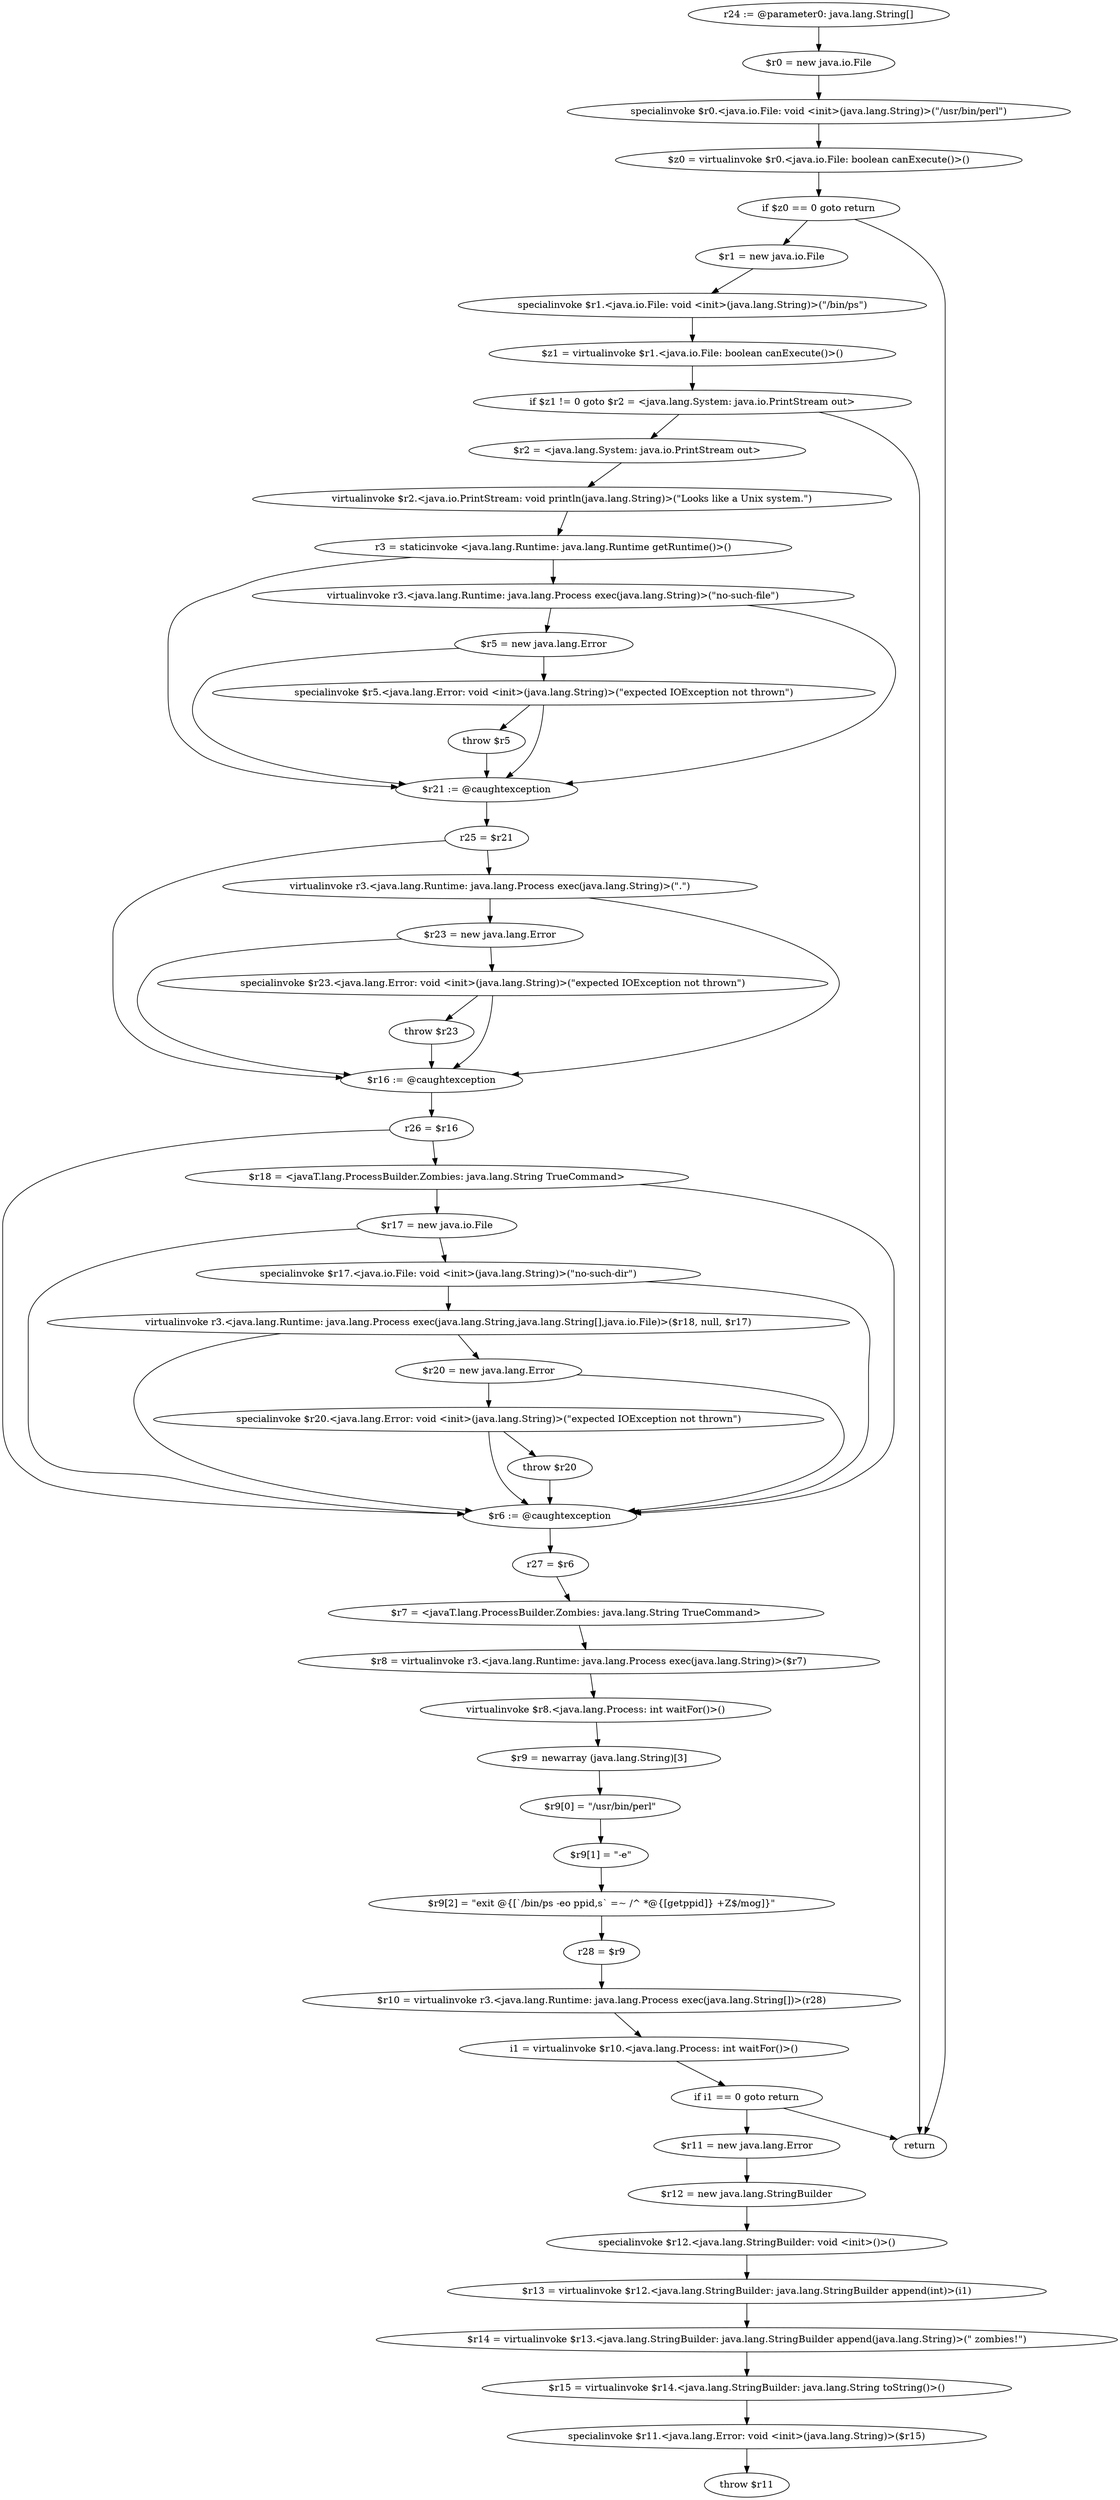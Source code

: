 digraph "unitGraph" {
    "r24 := @parameter0: java.lang.String[]"
    "$r0 = new java.io.File"
    "specialinvoke $r0.<java.io.File: void <init>(java.lang.String)>(\"/usr/bin/perl\")"
    "$z0 = virtualinvoke $r0.<java.io.File: boolean canExecute()>()"
    "if $z0 == 0 goto return"
    "$r1 = new java.io.File"
    "specialinvoke $r1.<java.io.File: void <init>(java.lang.String)>(\"/bin/ps\")"
    "$z1 = virtualinvoke $r1.<java.io.File: boolean canExecute()>()"
    "if $z1 != 0 goto $r2 = <java.lang.System: java.io.PrintStream out>"
    "return"
    "$r2 = <java.lang.System: java.io.PrintStream out>"
    "virtualinvoke $r2.<java.io.PrintStream: void println(java.lang.String)>(\"Looks like a Unix system.\")"
    "r3 = staticinvoke <java.lang.Runtime: java.lang.Runtime getRuntime()>()"
    "virtualinvoke r3.<java.lang.Runtime: java.lang.Process exec(java.lang.String)>(\"no-such-file\")"
    "$r5 = new java.lang.Error"
    "specialinvoke $r5.<java.lang.Error: void <init>(java.lang.String)>(\"expected IOException not thrown\")"
    "throw $r5"
    "$r21 := @caughtexception"
    "r25 = $r21"
    "virtualinvoke r3.<java.lang.Runtime: java.lang.Process exec(java.lang.String)>(\".\")"
    "$r23 = new java.lang.Error"
    "specialinvoke $r23.<java.lang.Error: void <init>(java.lang.String)>(\"expected IOException not thrown\")"
    "throw $r23"
    "$r16 := @caughtexception"
    "r26 = $r16"
    "$r18 = <javaT.lang.ProcessBuilder.Zombies: java.lang.String TrueCommand>"
    "$r17 = new java.io.File"
    "specialinvoke $r17.<java.io.File: void <init>(java.lang.String)>(\"no-such-dir\")"
    "virtualinvoke r3.<java.lang.Runtime: java.lang.Process exec(java.lang.String,java.lang.String[],java.io.File)>($r18, null, $r17)"
    "$r20 = new java.lang.Error"
    "specialinvoke $r20.<java.lang.Error: void <init>(java.lang.String)>(\"expected IOException not thrown\")"
    "throw $r20"
    "$r6 := @caughtexception"
    "r27 = $r6"
    "$r7 = <javaT.lang.ProcessBuilder.Zombies: java.lang.String TrueCommand>"
    "$r8 = virtualinvoke r3.<java.lang.Runtime: java.lang.Process exec(java.lang.String)>($r7)"
    "virtualinvoke $r8.<java.lang.Process: int waitFor()>()"
    "$r9 = newarray (java.lang.String)[3]"
    "$r9[0] = \"/usr/bin/perl\""
    "$r9[1] = \"-e\""
    "$r9[2] = \"exit @{[`/bin/ps -eo ppid,s` =~ /^ *@{[getppid]} +Z$/mog]}\""
    "r28 = $r9"
    "$r10 = virtualinvoke r3.<java.lang.Runtime: java.lang.Process exec(java.lang.String[])>(r28)"
    "i1 = virtualinvoke $r10.<java.lang.Process: int waitFor()>()"
    "if i1 == 0 goto return"
    "$r11 = new java.lang.Error"
    "$r12 = new java.lang.StringBuilder"
    "specialinvoke $r12.<java.lang.StringBuilder: void <init>()>()"
    "$r13 = virtualinvoke $r12.<java.lang.StringBuilder: java.lang.StringBuilder append(int)>(i1)"
    "$r14 = virtualinvoke $r13.<java.lang.StringBuilder: java.lang.StringBuilder append(java.lang.String)>(\" zombies!\")"
    "$r15 = virtualinvoke $r14.<java.lang.StringBuilder: java.lang.String toString()>()"
    "specialinvoke $r11.<java.lang.Error: void <init>(java.lang.String)>($r15)"
    "throw $r11"
    "r24 := @parameter0: java.lang.String[]"->"$r0 = new java.io.File";
    "$r0 = new java.io.File"->"specialinvoke $r0.<java.io.File: void <init>(java.lang.String)>(\"/usr/bin/perl\")";
    "specialinvoke $r0.<java.io.File: void <init>(java.lang.String)>(\"/usr/bin/perl\")"->"$z0 = virtualinvoke $r0.<java.io.File: boolean canExecute()>()";
    "$z0 = virtualinvoke $r0.<java.io.File: boolean canExecute()>()"->"if $z0 == 0 goto return";
    "if $z0 == 0 goto return"->"$r1 = new java.io.File";
    "if $z0 == 0 goto return"->"return";
    "$r1 = new java.io.File"->"specialinvoke $r1.<java.io.File: void <init>(java.lang.String)>(\"/bin/ps\")";
    "specialinvoke $r1.<java.io.File: void <init>(java.lang.String)>(\"/bin/ps\")"->"$z1 = virtualinvoke $r1.<java.io.File: boolean canExecute()>()";
    "$z1 = virtualinvoke $r1.<java.io.File: boolean canExecute()>()"->"if $z1 != 0 goto $r2 = <java.lang.System: java.io.PrintStream out>";
    "if $z1 != 0 goto $r2 = <java.lang.System: java.io.PrintStream out>"->"return";
    "if $z1 != 0 goto $r2 = <java.lang.System: java.io.PrintStream out>"->"$r2 = <java.lang.System: java.io.PrintStream out>";
    "$r2 = <java.lang.System: java.io.PrintStream out>"->"virtualinvoke $r2.<java.io.PrintStream: void println(java.lang.String)>(\"Looks like a Unix system.\")";
    "virtualinvoke $r2.<java.io.PrintStream: void println(java.lang.String)>(\"Looks like a Unix system.\")"->"r3 = staticinvoke <java.lang.Runtime: java.lang.Runtime getRuntime()>()";
    "r3 = staticinvoke <java.lang.Runtime: java.lang.Runtime getRuntime()>()"->"virtualinvoke r3.<java.lang.Runtime: java.lang.Process exec(java.lang.String)>(\"no-such-file\")";
    "r3 = staticinvoke <java.lang.Runtime: java.lang.Runtime getRuntime()>()"->"$r21 := @caughtexception";
    "virtualinvoke r3.<java.lang.Runtime: java.lang.Process exec(java.lang.String)>(\"no-such-file\")"->"$r5 = new java.lang.Error";
    "virtualinvoke r3.<java.lang.Runtime: java.lang.Process exec(java.lang.String)>(\"no-such-file\")"->"$r21 := @caughtexception";
    "$r5 = new java.lang.Error"->"specialinvoke $r5.<java.lang.Error: void <init>(java.lang.String)>(\"expected IOException not thrown\")";
    "$r5 = new java.lang.Error"->"$r21 := @caughtexception";
    "specialinvoke $r5.<java.lang.Error: void <init>(java.lang.String)>(\"expected IOException not thrown\")"->"throw $r5";
    "specialinvoke $r5.<java.lang.Error: void <init>(java.lang.String)>(\"expected IOException not thrown\")"->"$r21 := @caughtexception";
    "throw $r5"->"$r21 := @caughtexception";
    "$r21 := @caughtexception"->"r25 = $r21";
    "r25 = $r21"->"virtualinvoke r3.<java.lang.Runtime: java.lang.Process exec(java.lang.String)>(\".\")";
    "r25 = $r21"->"$r16 := @caughtexception";
    "virtualinvoke r3.<java.lang.Runtime: java.lang.Process exec(java.lang.String)>(\".\")"->"$r23 = new java.lang.Error";
    "virtualinvoke r3.<java.lang.Runtime: java.lang.Process exec(java.lang.String)>(\".\")"->"$r16 := @caughtexception";
    "$r23 = new java.lang.Error"->"specialinvoke $r23.<java.lang.Error: void <init>(java.lang.String)>(\"expected IOException not thrown\")";
    "$r23 = new java.lang.Error"->"$r16 := @caughtexception";
    "specialinvoke $r23.<java.lang.Error: void <init>(java.lang.String)>(\"expected IOException not thrown\")"->"throw $r23";
    "specialinvoke $r23.<java.lang.Error: void <init>(java.lang.String)>(\"expected IOException not thrown\")"->"$r16 := @caughtexception";
    "throw $r23"->"$r16 := @caughtexception";
    "$r16 := @caughtexception"->"r26 = $r16";
    "r26 = $r16"->"$r18 = <javaT.lang.ProcessBuilder.Zombies: java.lang.String TrueCommand>";
    "r26 = $r16"->"$r6 := @caughtexception";
    "$r18 = <javaT.lang.ProcessBuilder.Zombies: java.lang.String TrueCommand>"->"$r17 = new java.io.File";
    "$r18 = <javaT.lang.ProcessBuilder.Zombies: java.lang.String TrueCommand>"->"$r6 := @caughtexception";
    "$r17 = new java.io.File"->"specialinvoke $r17.<java.io.File: void <init>(java.lang.String)>(\"no-such-dir\")";
    "$r17 = new java.io.File"->"$r6 := @caughtexception";
    "specialinvoke $r17.<java.io.File: void <init>(java.lang.String)>(\"no-such-dir\")"->"virtualinvoke r3.<java.lang.Runtime: java.lang.Process exec(java.lang.String,java.lang.String[],java.io.File)>($r18, null, $r17)";
    "specialinvoke $r17.<java.io.File: void <init>(java.lang.String)>(\"no-such-dir\")"->"$r6 := @caughtexception";
    "virtualinvoke r3.<java.lang.Runtime: java.lang.Process exec(java.lang.String,java.lang.String[],java.io.File)>($r18, null, $r17)"->"$r20 = new java.lang.Error";
    "virtualinvoke r3.<java.lang.Runtime: java.lang.Process exec(java.lang.String,java.lang.String[],java.io.File)>($r18, null, $r17)"->"$r6 := @caughtexception";
    "$r20 = new java.lang.Error"->"specialinvoke $r20.<java.lang.Error: void <init>(java.lang.String)>(\"expected IOException not thrown\")";
    "$r20 = new java.lang.Error"->"$r6 := @caughtexception";
    "specialinvoke $r20.<java.lang.Error: void <init>(java.lang.String)>(\"expected IOException not thrown\")"->"throw $r20";
    "specialinvoke $r20.<java.lang.Error: void <init>(java.lang.String)>(\"expected IOException not thrown\")"->"$r6 := @caughtexception";
    "throw $r20"->"$r6 := @caughtexception";
    "$r6 := @caughtexception"->"r27 = $r6";
    "r27 = $r6"->"$r7 = <javaT.lang.ProcessBuilder.Zombies: java.lang.String TrueCommand>";
    "$r7 = <javaT.lang.ProcessBuilder.Zombies: java.lang.String TrueCommand>"->"$r8 = virtualinvoke r3.<java.lang.Runtime: java.lang.Process exec(java.lang.String)>($r7)";
    "$r8 = virtualinvoke r3.<java.lang.Runtime: java.lang.Process exec(java.lang.String)>($r7)"->"virtualinvoke $r8.<java.lang.Process: int waitFor()>()";
    "virtualinvoke $r8.<java.lang.Process: int waitFor()>()"->"$r9 = newarray (java.lang.String)[3]";
    "$r9 = newarray (java.lang.String)[3]"->"$r9[0] = \"/usr/bin/perl\"";
    "$r9[0] = \"/usr/bin/perl\""->"$r9[1] = \"-e\"";
    "$r9[1] = \"-e\""->"$r9[2] = \"exit @{[`/bin/ps -eo ppid,s` =~ /^ *@{[getppid]} +Z$/mog]}\"";
    "$r9[2] = \"exit @{[`/bin/ps -eo ppid,s` =~ /^ *@{[getppid]} +Z$/mog]}\""->"r28 = $r9";
    "r28 = $r9"->"$r10 = virtualinvoke r3.<java.lang.Runtime: java.lang.Process exec(java.lang.String[])>(r28)";
    "$r10 = virtualinvoke r3.<java.lang.Runtime: java.lang.Process exec(java.lang.String[])>(r28)"->"i1 = virtualinvoke $r10.<java.lang.Process: int waitFor()>()";
    "i1 = virtualinvoke $r10.<java.lang.Process: int waitFor()>()"->"if i1 == 0 goto return";
    "if i1 == 0 goto return"->"$r11 = new java.lang.Error";
    "if i1 == 0 goto return"->"return";
    "$r11 = new java.lang.Error"->"$r12 = new java.lang.StringBuilder";
    "$r12 = new java.lang.StringBuilder"->"specialinvoke $r12.<java.lang.StringBuilder: void <init>()>()";
    "specialinvoke $r12.<java.lang.StringBuilder: void <init>()>()"->"$r13 = virtualinvoke $r12.<java.lang.StringBuilder: java.lang.StringBuilder append(int)>(i1)";
    "$r13 = virtualinvoke $r12.<java.lang.StringBuilder: java.lang.StringBuilder append(int)>(i1)"->"$r14 = virtualinvoke $r13.<java.lang.StringBuilder: java.lang.StringBuilder append(java.lang.String)>(\" zombies!\")";
    "$r14 = virtualinvoke $r13.<java.lang.StringBuilder: java.lang.StringBuilder append(java.lang.String)>(\" zombies!\")"->"$r15 = virtualinvoke $r14.<java.lang.StringBuilder: java.lang.String toString()>()";
    "$r15 = virtualinvoke $r14.<java.lang.StringBuilder: java.lang.String toString()>()"->"specialinvoke $r11.<java.lang.Error: void <init>(java.lang.String)>($r15)";
    "specialinvoke $r11.<java.lang.Error: void <init>(java.lang.String)>($r15)"->"throw $r11";
}
